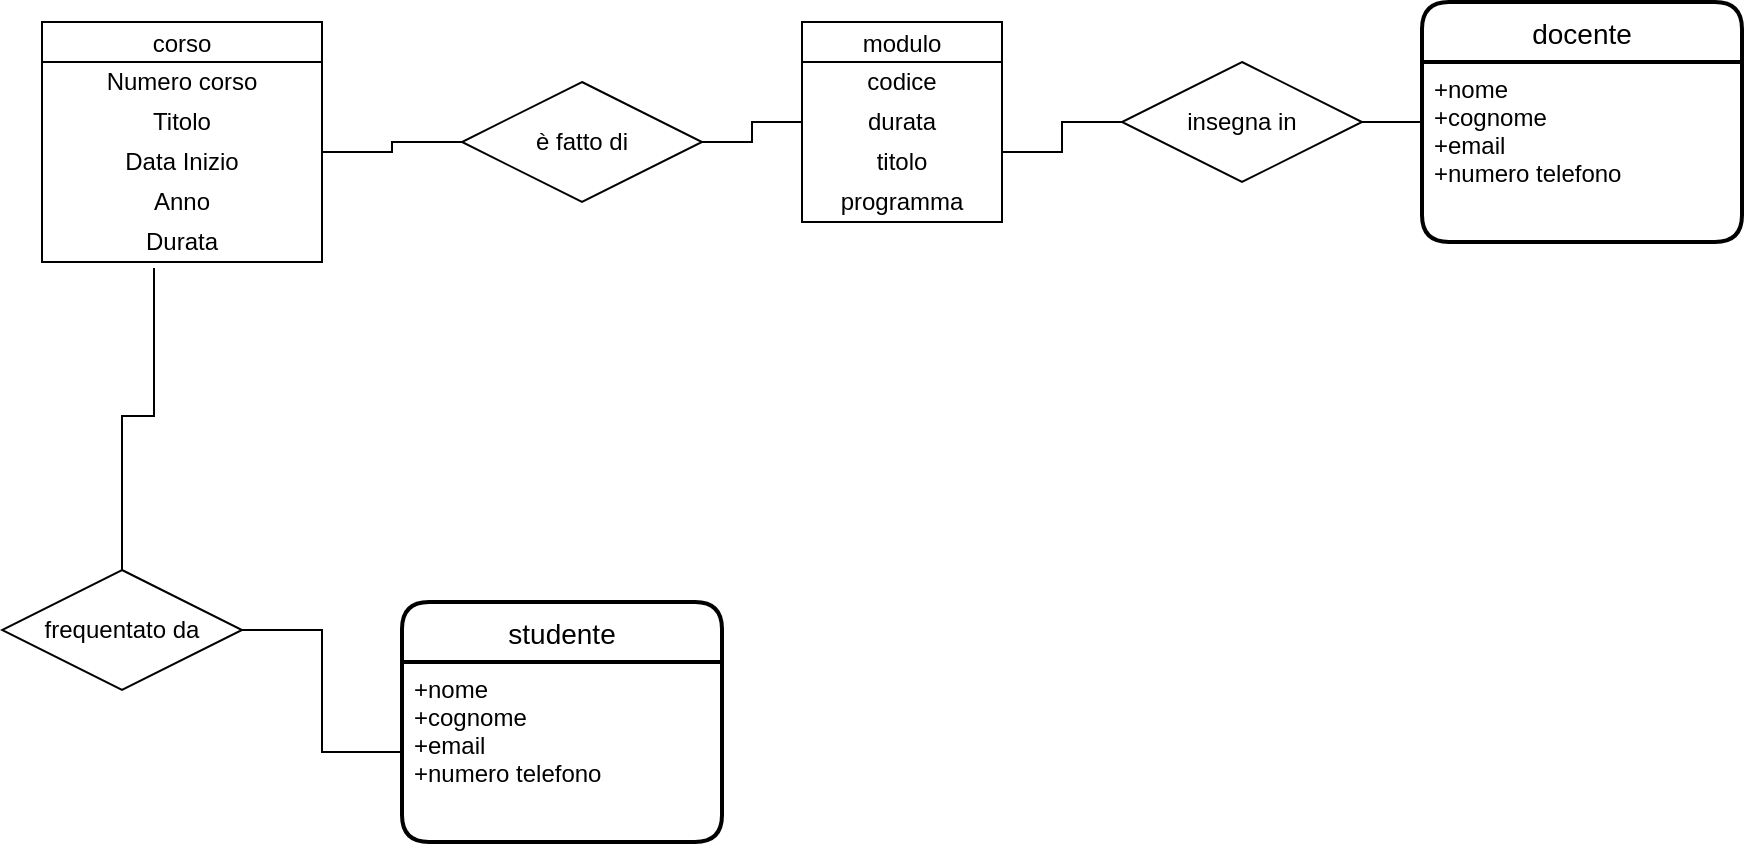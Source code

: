 <mxfile version="15.4.0" type="device" pages="4"><diagram id="eViBELIi-Plie3x0tIch" name="Modello concettuale (ER)"><mxGraphModel dx="782" dy="542" grid="1" gridSize="10" guides="1" tooltips="1" connect="1" arrows="1" fold="1" page="1" pageScale="1" pageWidth="1169" pageHeight="827" math="0" shadow="0"><root><mxCell id="0"/><mxCell id="1" parent="0"/><mxCell id="SafvsBY48DhO1j7XW-As-2" value="corso" style="swimlane;fontStyle=0;childLayout=stackLayout;horizontal=1;startSize=20;fillColor=#ffffff;horizontalStack=0;resizeParent=1;resizeParentMax=0;resizeLast=0;collapsible=0;marginBottom=0;swimlaneFillColor=#ffffff;" parent="1" vertex="1"><mxGeometry x="140" y="80" width="140" height="120" as="geometry"/></mxCell><mxCell id="SafvsBY48DhO1j7XW-As-3" value="Numero corso" style="text;html=1;strokeColor=none;fillColor=none;align=center;verticalAlign=middle;whiteSpace=wrap;rounded=0;" parent="SafvsBY48DhO1j7XW-As-2" vertex="1"><mxGeometry y="20" width="140" height="20" as="geometry"/></mxCell><mxCell id="SafvsBY48DhO1j7XW-As-4" value="Titolo" style="text;html=1;strokeColor=none;fillColor=none;align=center;verticalAlign=middle;whiteSpace=wrap;rounded=0;" parent="SafvsBY48DhO1j7XW-As-2" vertex="1"><mxGeometry y="40" width="140" height="20" as="geometry"/></mxCell><mxCell id="SafvsBY48DhO1j7XW-As-6" value="Data Inizio" style="text;html=1;strokeColor=none;fillColor=none;align=center;verticalAlign=middle;whiteSpace=wrap;rounded=0;" parent="SafvsBY48DhO1j7XW-As-2" vertex="1"><mxGeometry y="60" width="140" height="20" as="geometry"/></mxCell><mxCell id="SafvsBY48DhO1j7XW-As-5" value="Anno" style="text;html=1;strokeColor=none;fillColor=none;align=center;verticalAlign=middle;whiteSpace=wrap;rounded=0;" parent="SafvsBY48DhO1j7XW-As-2" vertex="1"><mxGeometry y="80" width="140" height="20" as="geometry"/></mxCell><mxCell id="SafvsBY48DhO1j7XW-As-7" value="Durata" style="text;html=1;strokeColor=none;fillColor=none;align=center;verticalAlign=middle;whiteSpace=wrap;rounded=0;" parent="SafvsBY48DhO1j7XW-As-2" vertex="1"><mxGeometry y="100" width="140" height="20" as="geometry"/></mxCell><mxCell id="SafvsBY48DhO1j7XW-As-8" value="modulo" style="swimlane;fontStyle=0;childLayout=stackLayout;horizontal=1;startSize=20;fillColor=#ffffff;horizontalStack=0;resizeParent=1;resizeParentMax=0;resizeLast=0;collapsible=0;marginBottom=0;swimlaneFillColor=#ffffff;" parent="1" vertex="1"><mxGeometry x="520" y="80" width="100" height="100" as="geometry"/></mxCell><mxCell id="SafvsBY48DhO1j7XW-As-9" value="codice" style="text;html=1;strokeColor=none;fillColor=none;align=center;verticalAlign=middle;whiteSpace=wrap;rounded=0;" parent="SafvsBY48DhO1j7XW-As-8" vertex="1"><mxGeometry y="20" width="100" height="20" as="geometry"/></mxCell><mxCell id="SafvsBY48DhO1j7XW-As-11" value="durata" style="text;html=1;strokeColor=none;fillColor=none;align=center;verticalAlign=middle;whiteSpace=wrap;rounded=0;" parent="SafvsBY48DhO1j7XW-As-8" vertex="1"><mxGeometry y="40" width="100" height="20" as="geometry"/></mxCell><mxCell id="SafvsBY48DhO1j7XW-As-10" value="titolo" style="text;html=1;strokeColor=none;fillColor=none;align=center;verticalAlign=middle;whiteSpace=wrap;rounded=0;" parent="SafvsBY48DhO1j7XW-As-8" vertex="1"><mxGeometry y="60" width="100" height="20" as="geometry"/></mxCell><mxCell id="SafvsBY48DhO1j7XW-As-12" value="programma" style="text;html=1;strokeColor=none;fillColor=none;align=center;verticalAlign=middle;whiteSpace=wrap;rounded=0;" parent="SafvsBY48DhO1j7XW-As-8" vertex="1"><mxGeometry y="80" width="100" height="20" as="geometry"/></mxCell><mxCell id="SafvsBY48DhO1j7XW-As-13" value="studente" style="swimlane;childLayout=stackLayout;horizontal=1;startSize=30;horizontalStack=0;rounded=1;fontSize=14;fontStyle=0;strokeWidth=2;resizeParent=0;resizeLast=1;shadow=0;dashed=0;align=center;" parent="1" vertex="1"><mxGeometry x="320" y="370" width="160" height="120" as="geometry"/></mxCell><mxCell id="SafvsBY48DhO1j7XW-As-14" value="+nome&#10;+cognome&#10;+email&#10;+numero telefono" style="align=left;strokeColor=none;fillColor=none;spacingLeft=4;fontSize=12;verticalAlign=top;resizable=0;rotatable=0;part=1;" parent="SafvsBY48DhO1j7XW-As-13" vertex="1"><mxGeometry y="30" width="160" height="90" as="geometry"/></mxCell><mxCell id="SafvsBY48DhO1j7XW-As-16" value="docente" style="swimlane;childLayout=stackLayout;horizontal=1;startSize=30;horizontalStack=0;rounded=1;fontSize=14;fontStyle=0;strokeWidth=2;resizeParent=0;resizeLast=1;shadow=0;dashed=0;align=center;" parent="1" vertex="1"><mxGeometry x="830" y="70" width="160" height="120" as="geometry"/></mxCell><mxCell id="SafvsBY48DhO1j7XW-As-17" value="+nome&#10;+cognome&#10;+email&#10;+numero telefono" style="align=left;strokeColor=none;fillColor=none;spacingLeft=4;fontSize=12;verticalAlign=top;resizable=0;rotatable=0;part=1;" parent="SafvsBY48DhO1j7XW-As-16" vertex="1"><mxGeometry y="30" width="160" height="90" as="geometry"/></mxCell><mxCell id="SafvsBY48DhO1j7XW-As-19" style="edgeStyle=orthogonalEdgeStyle;rounded=0;orthogonalLoop=1;jettySize=auto;html=1;entryX=0;entryY=0.5;entryDx=0;entryDy=0;endArrow=none;endFill=0;" parent="1" source="SafvsBY48DhO1j7XW-As-18" target="SafvsBY48DhO1j7XW-As-11" edge="1"><mxGeometry relative="1" as="geometry"/></mxCell><mxCell id="SafvsBY48DhO1j7XW-As-20" style="edgeStyle=orthogonalEdgeStyle;rounded=0;orthogonalLoop=1;jettySize=auto;html=1;entryX=1;entryY=0.25;entryDx=0;entryDy=0;endArrow=none;endFill=0;" parent="1" source="SafvsBY48DhO1j7XW-As-18" target="SafvsBY48DhO1j7XW-As-6" edge="1"><mxGeometry relative="1" as="geometry"/></mxCell><mxCell id="SafvsBY48DhO1j7XW-As-18" value="è fatto di" style="shape=rhombus;perimeter=rhombusPerimeter;whiteSpace=wrap;html=1;align=center;" parent="1" vertex="1"><mxGeometry x="350" y="110" width="120" height="60" as="geometry"/></mxCell><mxCell id="SafvsBY48DhO1j7XW-As-22" style="edgeStyle=orthogonalEdgeStyle;rounded=0;orthogonalLoop=1;jettySize=auto;html=1;entryX=0.4;entryY=1.15;entryDx=0;entryDy=0;entryPerimeter=0;endArrow=none;endFill=0;" parent="1" source="SafvsBY48DhO1j7XW-As-21" target="SafvsBY48DhO1j7XW-As-7" edge="1"><mxGeometry relative="1" as="geometry"/></mxCell><mxCell id="SafvsBY48DhO1j7XW-As-23" style="edgeStyle=orthogonalEdgeStyle;rounded=0;orthogonalLoop=1;jettySize=auto;html=1;exitX=1;exitY=0.5;exitDx=0;exitDy=0;endArrow=none;endFill=0;" parent="1" source="SafvsBY48DhO1j7XW-As-21" target="SafvsBY48DhO1j7XW-As-14" edge="1"><mxGeometry relative="1" as="geometry"/></mxCell><mxCell id="SafvsBY48DhO1j7XW-As-21" value="frequentato da" style="shape=rhombus;perimeter=rhombusPerimeter;whiteSpace=wrap;html=1;align=center;" parent="1" vertex="1"><mxGeometry x="120" y="354" width="120" height="60" as="geometry"/></mxCell><mxCell id="SafvsBY48DhO1j7XW-As-26" style="edgeStyle=orthogonalEdgeStyle;rounded=0;orthogonalLoop=1;jettySize=auto;html=1;entryX=0;entryY=0.5;entryDx=0;entryDy=0;endArrow=none;endFill=0;" parent="1" source="SafvsBY48DhO1j7XW-As-25" target="SafvsBY48DhO1j7XW-As-16" edge="1"><mxGeometry relative="1" as="geometry"/></mxCell><mxCell id="SafvsBY48DhO1j7XW-As-27" style="edgeStyle=orthogonalEdgeStyle;rounded=0;orthogonalLoop=1;jettySize=auto;html=1;endArrow=none;endFill=0;entryX=1;entryY=0.25;entryDx=0;entryDy=0;" parent="1" source="SafvsBY48DhO1j7XW-As-25" target="SafvsBY48DhO1j7XW-As-10" edge="1"><mxGeometry relative="1" as="geometry"><mxPoint x="660" y="148" as="targetPoint"/></mxGeometry></mxCell><mxCell id="SafvsBY48DhO1j7XW-As-25" value="insegna in" style="shape=rhombus;perimeter=rhombusPerimeter;whiteSpace=wrap;html=1;align=center;" parent="1" vertex="1"><mxGeometry x="680" y="100" width="120" height="60" as="geometry"/></mxCell></root></mxGraphModel></diagram><diagram id="IpfDg7oNRi8Pyen35rBX" name="Modello logico"><mxGraphModel dx="782" dy="542" grid="1" gridSize="10" guides="1" tooltips="1" connect="1" arrows="1" fold="1" page="0" pageScale="1" pageWidth="1169" pageHeight="827" math="0" shadow="0"><root><mxCell id="yUrhg1mBOrD5nf9MVCBS-0"/><mxCell id="yUrhg1mBOrD5nf9MVCBS-1" parent="yUrhg1mBOrD5nf9MVCBS-0"/><mxCell id="64CmElUkE7GrdsHVr_JJ-1" style="edgeStyle=orthogonalEdgeStyle;rounded=0;orthogonalLoop=1;jettySize=auto;html=1;entryX=-0.01;entryY=0.767;entryDx=0;entryDy=0;entryPerimeter=0;startArrow=none;startFill=0;endArrow=ERmany;endFill=0;dashed=1;" parent="yUrhg1mBOrD5nf9MVCBS-1" source="yUrhg1mBOrD5nf9MVCBS-2" target="VW10PHXUck2UkP9u05Zh-7" edge="1"><mxGeometry relative="1" as="geometry"/></mxCell><mxCell id="yUrhg1mBOrD5nf9MVCBS-2" value="corso" style="shape=table;startSize=30;container=1;collapsible=1;childLayout=tableLayout;fixedRows=1;rowLines=0;fontStyle=1;align=center;resizeLast=1;" parent="yUrhg1mBOrD5nf9MVCBS-1" vertex="1"><mxGeometry x="110" y="90" width="250" height="160" as="geometry"/></mxCell><mxCell id="yUrhg1mBOrD5nf9MVCBS-3" value="" style="shape=partialRectangle;collapsible=0;dropTarget=0;pointerEvents=0;fillColor=none;top=0;left=0;bottom=1;right=0;points=[[0,0.5],[1,0.5]];portConstraint=eastwest;" parent="yUrhg1mBOrD5nf9MVCBS-2" vertex="1"><mxGeometry y="30" width="250" height="30" as="geometry"/></mxCell><mxCell id="yUrhg1mBOrD5nf9MVCBS-4" value="PK" style="shape=partialRectangle;connectable=0;fillColor=none;top=0;left=0;bottom=0;right=0;fontStyle=1;overflow=hidden;" parent="yUrhg1mBOrD5nf9MVCBS-3" vertex="1"><mxGeometry width="30" height="30" as="geometry"/></mxCell><mxCell id="yUrhg1mBOrD5nf9MVCBS-5" value="numero_corso: number(6)" style="shape=partialRectangle;connectable=0;fillColor=none;top=0;left=0;bottom=0;right=0;align=left;spacingLeft=6;fontStyle=5;overflow=hidden;" parent="yUrhg1mBOrD5nf9MVCBS-3" vertex="1"><mxGeometry x="30" width="220" height="30" as="geometry"/></mxCell><mxCell id="yUrhg1mBOrD5nf9MVCBS-6" value="" style="shape=partialRectangle;collapsible=0;dropTarget=0;pointerEvents=0;fillColor=none;top=0;left=0;bottom=0;right=0;points=[[0,0.5],[1,0.5]];portConstraint=eastwest;" parent="yUrhg1mBOrD5nf9MVCBS-2" vertex="1"><mxGeometry y="60" width="250" height="30" as="geometry"/></mxCell><mxCell id="yUrhg1mBOrD5nf9MVCBS-7" value="" style="shape=partialRectangle;connectable=0;fillColor=none;top=0;left=0;bottom=0;right=0;editable=1;overflow=hidden;" parent="yUrhg1mBOrD5nf9MVCBS-6" vertex="1"><mxGeometry width="30" height="30" as="geometry"/></mxCell><mxCell id="yUrhg1mBOrD5nf9MVCBS-8" value="titolo: char(100)" style="shape=partialRectangle;connectable=0;fillColor=none;top=0;left=0;bottom=0;right=0;align=left;spacingLeft=6;overflow=hidden;" parent="yUrhg1mBOrD5nf9MVCBS-6" vertex="1"><mxGeometry x="30" width="220" height="30" as="geometry"/></mxCell><mxCell id="yUrhg1mBOrD5nf9MVCBS-9" value="" style="shape=partialRectangle;collapsible=0;dropTarget=0;pointerEvents=0;fillColor=none;top=0;left=0;bottom=0;right=0;points=[[0,0.5],[1,0.5]];portConstraint=eastwest;" parent="yUrhg1mBOrD5nf9MVCBS-2" vertex="1"><mxGeometry y="90" width="250" height="30" as="geometry"/></mxCell><mxCell id="yUrhg1mBOrD5nf9MVCBS-10" value="" style="shape=partialRectangle;connectable=0;fillColor=none;top=0;left=0;bottom=0;right=0;editable=1;overflow=hidden;" parent="yUrhg1mBOrD5nf9MVCBS-9" vertex="1"><mxGeometry width="30" height="30" as="geometry"/></mxCell><mxCell id="yUrhg1mBOrD5nf9MVCBS-11" value="data_inizio: date" style="shape=partialRectangle;connectable=0;fillColor=none;top=0;left=0;bottom=0;right=0;align=left;spacingLeft=6;overflow=hidden;" parent="yUrhg1mBOrD5nf9MVCBS-9" vertex="1"><mxGeometry x="30" width="220" height="30" as="geometry"/></mxCell><mxCell id="yUrhg1mBOrD5nf9MVCBS-12" value="" style="shape=partialRectangle;collapsible=0;dropTarget=0;pointerEvents=0;fillColor=none;top=0;left=0;bottom=0;right=0;points=[[0,0.5],[1,0.5]];portConstraint=eastwest;" parent="yUrhg1mBOrD5nf9MVCBS-2" vertex="1"><mxGeometry y="120" width="250" height="30" as="geometry"/></mxCell><mxCell id="yUrhg1mBOrD5nf9MVCBS-13" value="" style="shape=partialRectangle;connectable=0;fillColor=none;top=0;left=0;bottom=0;right=0;editable=1;overflow=hidden;" parent="yUrhg1mBOrD5nf9MVCBS-12" vertex="1"><mxGeometry width="30" height="30" as="geometry"/></mxCell><mxCell id="yUrhg1mBOrD5nf9MVCBS-14" value="anno: date" style="shape=partialRectangle;connectable=0;fillColor=none;top=0;left=0;bottom=0;right=0;align=left;spacingLeft=6;overflow=hidden;" parent="yUrhg1mBOrD5nf9MVCBS-12" vertex="1"><mxGeometry x="30" width="220" height="30" as="geometry"/></mxCell><mxCell id="RLU_Y47sFgBisZPc5-D_-0" value="modulo" style="shape=table;startSize=30;container=1;collapsible=1;childLayout=tableLayout;fixedRows=1;rowLines=0;fontStyle=1;align=center;resizeLast=1;" parent="yUrhg1mBOrD5nf9MVCBS-1" vertex="1"><mxGeometry x="580" y="100" width="180" height="180" as="geometry"/></mxCell><mxCell id="RLU_Y47sFgBisZPc5-D_-1" value="" style="shape=partialRectangle;collapsible=0;dropTarget=0;pointerEvents=0;fillColor=none;top=0;left=0;bottom=1;right=0;points=[[0,0.5],[1,0.5]];portConstraint=eastwest;" parent="RLU_Y47sFgBisZPc5-D_-0" vertex="1"><mxGeometry y="30" width="180" height="30" as="geometry"/></mxCell><mxCell id="RLU_Y47sFgBisZPc5-D_-2" value="PK" style="shape=partialRectangle;connectable=0;fillColor=none;top=0;left=0;bottom=0;right=0;fontStyle=1;overflow=hidden;" parent="RLU_Y47sFgBisZPc5-D_-1" vertex="1"><mxGeometry width="30" height="30" as="geometry"/></mxCell><mxCell id="RLU_Y47sFgBisZPc5-D_-3" value="codice: number(2)" style="shape=partialRectangle;connectable=0;fillColor=none;top=0;left=0;bottom=0;right=0;align=left;spacingLeft=6;fontStyle=5;overflow=hidden;" parent="RLU_Y47sFgBisZPc5-D_-1" vertex="1"><mxGeometry x="30" width="150" height="30" as="geometry"/></mxCell><mxCell id="RLU_Y47sFgBisZPc5-D_-4" value="" style="shape=partialRectangle;collapsible=0;dropTarget=0;pointerEvents=0;fillColor=none;top=0;left=0;bottom=0;right=0;points=[[0,0.5],[1,0.5]];portConstraint=eastwest;" parent="RLU_Y47sFgBisZPc5-D_-0" vertex="1"><mxGeometry y="60" width="180" height="30" as="geometry"/></mxCell><mxCell id="RLU_Y47sFgBisZPc5-D_-5" value="" style="shape=partialRectangle;connectable=0;fillColor=none;top=0;left=0;bottom=0;right=0;editable=1;overflow=hidden;" parent="RLU_Y47sFgBisZPc5-D_-4" vertex="1"><mxGeometry width="30" height="30" as="geometry"/></mxCell><mxCell id="RLU_Y47sFgBisZPc5-D_-6" value="durata_ore: number" style="shape=partialRectangle;connectable=0;fillColor=none;top=0;left=0;bottom=0;right=0;align=left;spacingLeft=6;overflow=hidden;" parent="RLU_Y47sFgBisZPc5-D_-4" vertex="1"><mxGeometry x="30" width="150" height="30" as="geometry"/></mxCell><mxCell id="RLU_Y47sFgBisZPc5-D_-7" value="" style="shape=partialRectangle;collapsible=0;dropTarget=0;pointerEvents=0;fillColor=none;top=0;left=0;bottom=0;right=0;points=[[0,0.5],[1,0.5]];portConstraint=eastwest;" parent="RLU_Y47sFgBisZPc5-D_-0" vertex="1"><mxGeometry y="90" width="180" height="30" as="geometry"/></mxCell><mxCell id="RLU_Y47sFgBisZPc5-D_-8" value="" style="shape=partialRectangle;connectable=0;fillColor=none;top=0;left=0;bottom=0;right=0;editable=1;overflow=hidden;" parent="RLU_Y47sFgBisZPc5-D_-7" vertex="1"><mxGeometry width="30" height="30" as="geometry"/></mxCell><mxCell id="RLU_Y47sFgBisZPc5-D_-9" value="titolo: char(100)" style="shape=partialRectangle;connectable=0;fillColor=none;top=0;left=0;bottom=0;right=0;align=left;spacingLeft=6;overflow=hidden;" parent="RLU_Y47sFgBisZPc5-D_-7" vertex="1"><mxGeometry x="30" width="150" height="30" as="geometry"/></mxCell><mxCell id="RLU_Y47sFgBisZPc5-D_-10" value="" style="shape=partialRectangle;collapsible=0;dropTarget=0;pointerEvents=0;fillColor=none;top=0;left=0;bottom=0;right=0;points=[[0,0.5],[1,0.5]];portConstraint=eastwest;" parent="RLU_Y47sFgBisZPc5-D_-0" vertex="1"><mxGeometry y="120" width="180" height="30" as="geometry"/></mxCell><mxCell id="RLU_Y47sFgBisZPc5-D_-11" value="" style="shape=partialRectangle;connectable=0;fillColor=none;top=0;left=0;bottom=0;right=0;editable=1;overflow=hidden;" parent="RLU_Y47sFgBisZPc5-D_-10" vertex="1"><mxGeometry width="30" height="30" as="geometry"/></mxCell><mxCell id="RLU_Y47sFgBisZPc5-D_-12" value="programma: char(1000)" style="shape=partialRectangle;connectable=0;fillColor=none;top=0;left=0;bottom=0;right=0;align=left;spacingLeft=6;overflow=hidden;" parent="RLU_Y47sFgBisZPc5-D_-10" vertex="1"><mxGeometry x="30" width="150" height="30" as="geometry"/></mxCell><mxCell id="7bD0TqBngMq_pgf4taKg-0" style="edgeStyle=orthogonalEdgeStyle;rounded=0;orthogonalLoop=1;jettySize=auto;html=1;entryX=0;entryY=0.5;entryDx=0;entryDy=0;endArrow=ERmany;endFill=0;dashed=1;startArrow=ERmany;startFill=0;" parent="yUrhg1mBOrD5nf9MVCBS-1" source="yUrhg1mBOrD5nf9MVCBS-6" target="RLU_Y47sFgBisZPc5-D_-4" edge="1"><mxGeometry relative="1" as="geometry"/></mxCell><mxCell id="VW10PHXUck2UkP9u05Zh-0" value="studente" style="shape=table;startSize=30;container=1;collapsible=1;childLayout=tableLayout;fixedRows=1;rowLines=0;fontStyle=1;align=center;resizeLast=1;" parent="yUrhg1mBOrD5nf9MVCBS-1" vertex="1"><mxGeometry x="355" y="310" width="200" height="180" as="geometry"/></mxCell><mxCell id="VW10PHXUck2UkP9u05Zh-1" value="" style="shape=partialRectangle;collapsible=0;dropTarget=0;pointerEvents=0;fillColor=none;top=0;left=0;bottom=1;right=0;points=[[0,0.5],[1,0.5]];portConstraint=eastwest;" parent="VW10PHXUck2UkP9u05Zh-0" vertex="1"><mxGeometry y="30" width="200" height="30" as="geometry"/></mxCell><mxCell id="VW10PHXUck2UkP9u05Zh-2" value="PK" style="shape=partialRectangle;connectable=0;fillColor=none;top=0;left=0;bottom=0;right=0;fontStyle=1;overflow=hidden;" parent="VW10PHXUck2UkP9u05Zh-1" vertex="1"><mxGeometry width="30" height="30" as="geometry"/></mxCell><mxCell id="VW10PHXUck2UkP9u05Zh-3" value="codice_fiscale: char(16)" style="shape=partialRectangle;connectable=0;fillColor=none;top=0;left=0;bottom=0;right=0;align=left;spacingLeft=6;fontStyle=5;overflow=hidden;" parent="VW10PHXUck2UkP9u05Zh-1" vertex="1"><mxGeometry x="30" width="170" height="30" as="geometry"/></mxCell><mxCell id="VW10PHXUck2UkP9u05Zh-4" value="" style="shape=partialRectangle;collapsible=0;dropTarget=0;pointerEvents=0;fillColor=none;top=0;left=0;bottom=0;right=0;points=[[0,0.5],[1,0.5]];portConstraint=eastwest;" parent="VW10PHXUck2UkP9u05Zh-0" vertex="1"><mxGeometry y="60" width="200" height="30" as="geometry"/></mxCell><mxCell id="VW10PHXUck2UkP9u05Zh-5" value="" style="shape=partialRectangle;connectable=0;fillColor=none;top=0;left=0;bottom=0;right=0;editable=1;overflow=hidden;" parent="VW10PHXUck2UkP9u05Zh-4" vertex="1"><mxGeometry width="30" height="30" as="geometry"/></mxCell><mxCell id="VW10PHXUck2UkP9u05Zh-6" value="nome: char(30)" style="shape=partialRectangle;connectable=0;fillColor=none;top=0;left=0;bottom=0;right=0;align=left;spacingLeft=6;overflow=hidden;" parent="VW10PHXUck2UkP9u05Zh-4" vertex="1"><mxGeometry x="30" width="170" height="30" as="geometry"/></mxCell><mxCell id="VW10PHXUck2UkP9u05Zh-7" value="" style="shape=partialRectangle;collapsible=0;dropTarget=0;pointerEvents=0;fillColor=none;top=0;left=0;bottom=0;right=0;points=[[0,0.5],[1,0.5]];portConstraint=eastwest;" parent="VW10PHXUck2UkP9u05Zh-0" vertex="1"><mxGeometry y="90" width="200" height="30" as="geometry"/></mxCell><mxCell id="VW10PHXUck2UkP9u05Zh-8" value="" style="shape=partialRectangle;connectable=0;fillColor=none;top=0;left=0;bottom=0;right=0;editable=1;overflow=hidden;" parent="VW10PHXUck2UkP9u05Zh-7" vertex="1"><mxGeometry width="30" height="30" as="geometry"/></mxCell><mxCell id="VW10PHXUck2UkP9u05Zh-9" value="cognome: char(30)" style="shape=partialRectangle;connectable=0;fillColor=none;top=0;left=0;bottom=0;right=0;align=left;spacingLeft=6;overflow=hidden;" parent="VW10PHXUck2UkP9u05Zh-7" vertex="1"><mxGeometry x="30" width="170" height="30" as="geometry"/></mxCell><mxCell id="VW10PHXUck2UkP9u05Zh-10" value="" style="shape=partialRectangle;collapsible=0;dropTarget=0;pointerEvents=0;fillColor=none;top=0;left=0;bottom=0;right=0;points=[[0,0.5],[1,0.5]];portConstraint=eastwest;" parent="VW10PHXUck2UkP9u05Zh-0" vertex="1"><mxGeometry y="120" width="200" height="30" as="geometry"/></mxCell><mxCell id="VW10PHXUck2UkP9u05Zh-11" value="" style="shape=partialRectangle;connectable=0;fillColor=none;top=0;left=0;bottom=0;right=0;editable=1;overflow=hidden;" parent="VW10PHXUck2UkP9u05Zh-10" vertex="1"><mxGeometry width="30" height="30" as="geometry"/></mxCell><mxCell id="VW10PHXUck2UkP9u05Zh-12" value="email: char(50)" style="shape=partialRectangle;connectable=0;fillColor=none;top=0;left=0;bottom=0;right=0;align=left;spacingLeft=6;overflow=hidden;" parent="VW10PHXUck2UkP9u05Zh-10" vertex="1"><mxGeometry x="30" width="170" height="30" as="geometry"/></mxCell><mxCell id="64CmElUkE7GrdsHVr_JJ-0" value="numero_telefono: char(10)" style="text;html=1;strokeColor=none;fillColor=none;align=left;verticalAlign=middle;whiteSpace=wrap;rounded=0;" parent="yUrhg1mBOrD5nf9MVCBS-1" vertex="1"><mxGeometry x="385" y="460" width="170" height="20" as="geometry"/></mxCell><mxCell id="64CmElUkE7GrdsHVr_JJ-2" value="1" style="text;html=1;strokeColor=none;fillColor=none;align=center;verticalAlign=middle;whiteSpace=wrap;rounded=0;" parent="yUrhg1mBOrD5nf9MVCBS-1" vertex="1"><mxGeometry x="230" y="260" width="40" height="20" as="geometry"/></mxCell><mxCell id="64CmElUkE7GrdsHVr_JJ-3" value="(0, n)" style="text;html=1;strokeColor=none;fillColor=none;align=center;verticalAlign=middle;whiteSpace=wrap;rounded=0;" parent="yUrhg1mBOrD5nf9MVCBS-1" vertex="1"><mxGeometry x="300" y="430" width="40" height="20" as="geometry"/></mxCell><mxCell id="FK8D0k-M-oJCcB3iEdFC-0" value="ordine: number" style="shape=partialRectangle;connectable=0;fillColor=none;top=0;left=0;bottom=0;right=0;align=left;spacingLeft=6;overflow=hidden;" parent="yUrhg1mBOrD5nf9MVCBS-1" vertex="1"><mxGeometry x="610" y="250" width="150" height="30" as="geometry"/></mxCell></root></mxGraphModel></diagram><diagram id="bIMyQRD-GxKW484X2Mks" name="Modello fisico"><mxGraphModel dx="782" dy="542" grid="1" gridSize="10" guides="1" tooltips="1" connect="1" arrows="1" fold="1" page="1" pageScale="1" pageWidth="1169" pageHeight="827" math="0" shadow="0"><root><mxCell id="CnJNvABIpB22xiIhBgdF-0"/><mxCell id="CnJNvABIpB22xiIhBgdF-1" parent="CnJNvABIpB22xiIhBgdF-0"/><mxCell id="5b9fq92ne-uuNz2t49-M-0" value="corso" style="shape=table;startSize=30;container=1;collapsible=1;childLayout=tableLayout;fixedRows=1;rowLines=0;fontStyle=1;align=center;resizeLast=1;" parent="CnJNvABIpB22xiIhBgdF-1" vertex="1"><mxGeometry x="110" y="90" width="250" height="160" as="geometry"/></mxCell><mxCell id="5b9fq92ne-uuNz2t49-M-1" value="" style="shape=partialRectangle;collapsible=0;dropTarget=0;pointerEvents=0;fillColor=none;top=0;left=0;bottom=1;right=0;points=[[0,0.5],[1,0.5]];portConstraint=eastwest;" parent="5b9fq92ne-uuNz2t49-M-0" vertex="1"><mxGeometry y="30" width="250" height="30" as="geometry"/></mxCell><mxCell id="5b9fq92ne-uuNz2t49-M-2" value="PK" style="shape=partialRectangle;connectable=0;fillColor=none;top=0;left=0;bottom=0;right=0;fontStyle=1;overflow=hidden;" parent="5b9fq92ne-uuNz2t49-M-1" vertex="1"><mxGeometry width="30" height="30" as="geometry"/></mxCell><mxCell id="5b9fq92ne-uuNz2t49-M-3" value="numero_corso: number(6)" style="shape=partialRectangle;connectable=0;fillColor=none;top=0;left=0;bottom=0;right=0;align=left;spacingLeft=6;fontStyle=5;overflow=hidden;" parent="5b9fq92ne-uuNz2t49-M-1" vertex="1"><mxGeometry x="30" width="220" height="30" as="geometry"/></mxCell><mxCell id="5b9fq92ne-uuNz2t49-M-4" value="" style="shape=partialRectangle;collapsible=0;dropTarget=0;pointerEvents=0;fillColor=none;top=0;left=0;bottom=0;right=0;points=[[0,0.5],[1,0.5]];portConstraint=eastwest;" parent="5b9fq92ne-uuNz2t49-M-0" vertex="1"><mxGeometry y="60" width="250" height="30" as="geometry"/></mxCell><mxCell id="5b9fq92ne-uuNz2t49-M-5" value="" style="shape=partialRectangle;connectable=0;fillColor=none;top=0;left=0;bottom=0;right=0;editable=1;overflow=hidden;" parent="5b9fq92ne-uuNz2t49-M-4" vertex="1"><mxGeometry width="30" height="30" as="geometry"/></mxCell><mxCell id="5b9fq92ne-uuNz2t49-M-6" value="titolo: char(100)" style="shape=partialRectangle;connectable=0;fillColor=none;top=0;left=0;bottom=0;right=0;align=left;spacingLeft=6;overflow=hidden;" parent="5b9fq92ne-uuNz2t49-M-4" vertex="1"><mxGeometry x="30" width="220" height="30" as="geometry"/></mxCell><mxCell id="5b9fq92ne-uuNz2t49-M-7" value="" style="shape=partialRectangle;collapsible=0;dropTarget=0;pointerEvents=0;fillColor=none;top=0;left=0;bottom=0;right=0;points=[[0,0.5],[1,0.5]];portConstraint=eastwest;" parent="5b9fq92ne-uuNz2t49-M-0" vertex="1"><mxGeometry y="90" width="250" height="30" as="geometry"/></mxCell><mxCell id="5b9fq92ne-uuNz2t49-M-8" value="" style="shape=partialRectangle;connectable=0;fillColor=none;top=0;left=0;bottom=0;right=0;editable=1;overflow=hidden;" parent="5b9fq92ne-uuNz2t49-M-7" vertex="1"><mxGeometry width="30" height="30" as="geometry"/></mxCell><mxCell id="5b9fq92ne-uuNz2t49-M-9" value="data_inizio: date" style="shape=partialRectangle;connectable=0;fillColor=none;top=0;left=0;bottom=0;right=0;align=left;spacingLeft=6;overflow=hidden;" parent="5b9fq92ne-uuNz2t49-M-7" vertex="1"><mxGeometry x="30" width="220" height="30" as="geometry"/></mxCell><mxCell id="5b9fq92ne-uuNz2t49-M-10" value="" style="shape=partialRectangle;collapsible=0;dropTarget=0;pointerEvents=0;fillColor=none;top=0;left=0;bottom=0;right=0;points=[[0,0.5],[1,0.5]];portConstraint=eastwest;" parent="5b9fq92ne-uuNz2t49-M-0" vertex="1"><mxGeometry y="120" width="250" height="30" as="geometry"/></mxCell><mxCell id="5b9fq92ne-uuNz2t49-M-11" value="" style="shape=partialRectangle;connectable=0;fillColor=none;top=0;left=0;bottom=0;right=0;editable=1;overflow=hidden;" parent="5b9fq92ne-uuNz2t49-M-10" vertex="1"><mxGeometry width="30" height="30" as="geometry"/></mxCell><mxCell id="5b9fq92ne-uuNz2t49-M-12" value="anno: date" style="shape=partialRectangle;connectable=0;fillColor=none;top=0;left=0;bottom=0;right=0;align=left;spacingLeft=6;overflow=hidden;" parent="5b9fq92ne-uuNz2t49-M-10" vertex="1"><mxGeometry x="30" width="220" height="30" as="geometry"/></mxCell><mxCell id="5b9fq92ne-uuNz2t49-M-13" value="studente" style="shape=table;startSize=30;container=1;collapsible=1;childLayout=tableLayout;fixedRows=1;rowLines=0;fontStyle=1;align=center;resizeLast=1;" parent="CnJNvABIpB22xiIhBgdF-1" vertex="1"><mxGeometry x="110" y="300" width="260" height="180" as="geometry"/></mxCell><mxCell id="5b9fq92ne-uuNz2t49-M-14" value="" style="shape=partialRectangle;collapsible=0;dropTarget=0;pointerEvents=0;fillColor=none;top=0;left=0;bottom=1;right=0;points=[[0,0.5],[1,0.5]];portConstraint=eastwest;" parent="5b9fq92ne-uuNz2t49-M-13" vertex="1"><mxGeometry y="30" width="260" height="30" as="geometry"/></mxCell><mxCell id="5b9fq92ne-uuNz2t49-M-15" value="PK" style="shape=partialRectangle;connectable=0;fillColor=none;top=0;left=0;bottom=0;right=0;fontStyle=1;overflow=hidden;" parent="5b9fq92ne-uuNz2t49-M-14" vertex="1"><mxGeometry width="30" height="30" as="geometry"/></mxCell><mxCell id="5b9fq92ne-uuNz2t49-M-16" value="codice_fiscale: char(16)" style="shape=partialRectangle;connectable=0;fillColor=none;top=0;left=0;bottom=0;right=0;align=left;spacingLeft=6;fontStyle=5;overflow=hidden;" parent="5b9fq92ne-uuNz2t49-M-14" vertex="1"><mxGeometry x="30" width="230" height="30" as="geometry"/></mxCell><mxCell id="5b9fq92ne-uuNz2t49-M-17" value="" style="shape=partialRectangle;collapsible=0;dropTarget=0;pointerEvents=0;fillColor=none;top=0;left=0;bottom=0;right=0;points=[[0,0.5],[1,0.5]];portConstraint=eastwest;" parent="5b9fq92ne-uuNz2t49-M-13" vertex="1"><mxGeometry y="60" width="260" height="30" as="geometry"/></mxCell><mxCell id="5b9fq92ne-uuNz2t49-M-18" value="" style="shape=partialRectangle;connectable=0;fillColor=none;top=0;left=0;bottom=0;right=0;editable=1;overflow=hidden;" parent="5b9fq92ne-uuNz2t49-M-17" vertex="1"><mxGeometry width="30" height="30" as="geometry"/></mxCell><mxCell id="5b9fq92ne-uuNz2t49-M-19" value="nome: char(30)" style="shape=partialRectangle;connectable=0;fillColor=none;top=0;left=0;bottom=0;right=0;align=left;spacingLeft=6;overflow=hidden;" parent="5b9fq92ne-uuNz2t49-M-17" vertex="1"><mxGeometry x="30" width="230" height="30" as="geometry"/></mxCell><mxCell id="5b9fq92ne-uuNz2t49-M-20" value="" style="shape=partialRectangle;collapsible=0;dropTarget=0;pointerEvents=0;fillColor=none;top=0;left=0;bottom=0;right=0;points=[[0,0.5],[1,0.5]];portConstraint=eastwest;" parent="5b9fq92ne-uuNz2t49-M-13" vertex="1"><mxGeometry y="90" width="260" height="30" as="geometry"/></mxCell><mxCell id="5b9fq92ne-uuNz2t49-M-21" value="" style="shape=partialRectangle;connectable=0;fillColor=none;top=0;left=0;bottom=0;right=0;editable=1;overflow=hidden;" parent="5b9fq92ne-uuNz2t49-M-20" vertex="1"><mxGeometry width="30" height="30" as="geometry"/></mxCell><mxCell id="5b9fq92ne-uuNz2t49-M-22" value="cognome: char(30)" style="shape=partialRectangle;connectable=0;fillColor=none;top=0;left=0;bottom=0;right=0;align=left;spacingLeft=6;overflow=hidden;" parent="5b9fq92ne-uuNz2t49-M-20" vertex="1"><mxGeometry x="30" width="230" height="30" as="geometry"/></mxCell><mxCell id="5b9fq92ne-uuNz2t49-M-23" value="" style="shape=partialRectangle;collapsible=0;dropTarget=0;pointerEvents=0;fillColor=none;top=0;left=0;bottom=0;right=0;points=[[0,0.5],[1,0.5]];portConstraint=eastwest;" parent="5b9fq92ne-uuNz2t49-M-13" vertex="1"><mxGeometry y="120" width="260" height="30" as="geometry"/></mxCell><mxCell id="5b9fq92ne-uuNz2t49-M-24" value="" style="shape=partialRectangle;connectable=0;fillColor=none;top=0;left=0;bottom=0;right=0;editable=1;overflow=hidden;" parent="5b9fq92ne-uuNz2t49-M-23" vertex="1"><mxGeometry width="30" height="30" as="geometry"/></mxCell><mxCell id="5b9fq92ne-uuNz2t49-M-25" value="email: char(50)" style="shape=partialRectangle;connectable=0;fillColor=none;top=0;left=0;bottom=0;right=0;align=left;spacingLeft=6;overflow=hidden;" parent="5b9fq92ne-uuNz2t49-M-23" vertex="1"><mxGeometry x="30" width="230" height="30" as="geometry"/></mxCell><mxCell id="5b9fq92ne-uuNz2t49-M-26" value="corso_numero_corso: number(6)" style="shape=partialRectangle;connectable=0;fillColor=none;top=0;left=0;bottom=0;right=0;align=left;spacingLeft=6;overflow=hidden;" parent="CnJNvABIpB22xiIhBgdF-1" vertex="1"><mxGeometry x="140" y="450" width="220" height="30" as="geometry"/></mxCell><mxCell id="5b9fq92ne-uuNz2t49-M-27" value="FK" style="shape=partialRectangle;connectable=0;fillColor=none;top=0;left=0;bottom=0;right=0;fontStyle=1;overflow=hidden;" parent="CnJNvABIpB22xiIhBgdF-1" vertex="1"><mxGeometry x="110" y="450" width="30" height="30" as="geometry"/></mxCell><mxCell id="gsXg5IClFUOMvnUL1nQ7-0" value="modulo" style="shape=table;startSize=30;container=1;collapsible=1;childLayout=tableLayout;fixedRows=1;rowLines=0;fontStyle=1;align=center;resizeLast=1;" parent="CnJNvABIpB22xiIhBgdF-1" vertex="1"><mxGeometry x="510" y="80" width="180" height="180" as="geometry"/></mxCell><mxCell id="gsXg5IClFUOMvnUL1nQ7-1" value="" style="shape=partialRectangle;collapsible=0;dropTarget=0;pointerEvents=0;fillColor=none;top=0;left=0;bottom=1;right=0;points=[[0,0.5],[1,0.5]];portConstraint=eastwest;" parent="gsXg5IClFUOMvnUL1nQ7-0" vertex="1"><mxGeometry y="30" width="180" height="30" as="geometry"/></mxCell><mxCell id="gsXg5IClFUOMvnUL1nQ7-2" value="PK" style="shape=partialRectangle;connectable=0;fillColor=none;top=0;left=0;bottom=0;right=0;fontStyle=1;overflow=hidden;" parent="gsXg5IClFUOMvnUL1nQ7-1" vertex="1"><mxGeometry width="30" height="30" as="geometry"/></mxCell><mxCell id="gsXg5IClFUOMvnUL1nQ7-3" value="codice: number(2)" style="shape=partialRectangle;connectable=0;fillColor=none;top=0;left=0;bottom=0;right=0;align=left;spacingLeft=6;fontStyle=5;overflow=hidden;" parent="gsXg5IClFUOMvnUL1nQ7-1" vertex="1"><mxGeometry x="30" width="150" height="30" as="geometry"/></mxCell><mxCell id="gsXg5IClFUOMvnUL1nQ7-4" value="" style="shape=partialRectangle;collapsible=0;dropTarget=0;pointerEvents=0;fillColor=none;top=0;left=0;bottom=0;right=0;points=[[0,0.5],[1,0.5]];portConstraint=eastwest;" parent="gsXg5IClFUOMvnUL1nQ7-0" vertex="1"><mxGeometry y="60" width="180" height="30" as="geometry"/></mxCell><mxCell id="gsXg5IClFUOMvnUL1nQ7-5" value="" style="shape=partialRectangle;connectable=0;fillColor=none;top=0;left=0;bottom=0;right=0;editable=1;overflow=hidden;" parent="gsXg5IClFUOMvnUL1nQ7-4" vertex="1"><mxGeometry width="30" height="30" as="geometry"/></mxCell><mxCell id="gsXg5IClFUOMvnUL1nQ7-6" value="durata_ore: number" style="shape=partialRectangle;connectable=0;fillColor=none;top=0;left=0;bottom=0;right=0;align=left;spacingLeft=6;overflow=hidden;" parent="gsXg5IClFUOMvnUL1nQ7-4" vertex="1"><mxGeometry x="30" width="150" height="30" as="geometry"/></mxCell><mxCell id="gsXg5IClFUOMvnUL1nQ7-7" value="" style="shape=partialRectangle;collapsible=0;dropTarget=0;pointerEvents=0;fillColor=none;top=0;left=0;bottom=0;right=0;points=[[0,0.5],[1,0.5]];portConstraint=eastwest;" parent="gsXg5IClFUOMvnUL1nQ7-0" vertex="1"><mxGeometry y="90" width="180" height="30" as="geometry"/></mxCell><mxCell id="gsXg5IClFUOMvnUL1nQ7-8" value="" style="shape=partialRectangle;connectable=0;fillColor=none;top=0;left=0;bottom=0;right=0;editable=1;overflow=hidden;" parent="gsXg5IClFUOMvnUL1nQ7-7" vertex="1"><mxGeometry width="30" height="30" as="geometry"/></mxCell><mxCell id="gsXg5IClFUOMvnUL1nQ7-9" value="titolo: char(100)" style="shape=partialRectangle;connectable=0;fillColor=none;top=0;left=0;bottom=0;right=0;align=left;spacingLeft=6;overflow=hidden;" parent="gsXg5IClFUOMvnUL1nQ7-7" vertex="1"><mxGeometry x="30" width="150" height="30" as="geometry"/></mxCell><mxCell id="gsXg5IClFUOMvnUL1nQ7-10" value="" style="shape=partialRectangle;collapsible=0;dropTarget=0;pointerEvents=0;fillColor=none;top=0;left=0;bottom=0;right=0;points=[[0,0.5],[1,0.5]];portConstraint=eastwest;" parent="gsXg5IClFUOMvnUL1nQ7-0" vertex="1"><mxGeometry y="120" width="180" height="30" as="geometry"/></mxCell><mxCell id="gsXg5IClFUOMvnUL1nQ7-11" value="" style="shape=partialRectangle;connectable=0;fillColor=none;top=0;left=0;bottom=0;right=0;editable=1;overflow=hidden;" parent="gsXg5IClFUOMvnUL1nQ7-10" vertex="1"><mxGeometry width="30" height="30" as="geometry"/></mxCell><mxCell id="gsXg5IClFUOMvnUL1nQ7-12" value="programma: char(1000)" style="shape=partialRectangle;connectable=0;fillColor=none;top=0;left=0;bottom=0;right=0;align=left;spacingLeft=6;overflow=hidden;" parent="gsXg5IClFUOMvnUL1nQ7-10" vertex="1"><mxGeometry x="30" width="150" height="30" as="geometry"/></mxCell><mxCell id="MTr3UDu45FHe8ExHBqmO-0" value="corso_modulo" style="shape=table;startSize=30;container=1;collapsible=1;childLayout=tableLayout;fixedRows=1;rowLines=0;fontStyle=0;align=center;resizeLast=1;fillColor=#fff2cc;strokeColor=#d6b656;" parent="CnJNvABIpB22xiIhBgdF-1" vertex="1"><mxGeometry x="490" y="300" width="330" height="90" as="geometry"/></mxCell><mxCell id="MTr3UDu45FHe8ExHBqmO-1" value="" style="shape=partialRectangle;collapsible=0;dropTarget=0;pointerEvents=0;fillColor=none;top=0;left=0;bottom=1;right=0;points=[[0,0.5],[1,0.5]];portConstraint=eastwest;" parent="MTr3UDu45FHe8ExHBqmO-0" vertex="1"><mxGeometry y="30" width="330" height="30" as="geometry"/></mxCell><mxCell id="MTr3UDu45FHe8ExHBqmO-2" value="PFK_corso" style="shape=partialRectangle;connectable=0;fillColor=none;top=0;left=0;bottom=0;right=0;fontStyle=1;overflow=hidden;" parent="MTr3UDu45FHe8ExHBqmO-1" vertex="1"><mxGeometry width="70" height="30" as="geometry"/></mxCell><mxCell id="MTr3UDu45FHe8ExHBqmO-3" value="corso_numero_corso: number(6)" style="shape=partialRectangle;connectable=0;fillColor=none;top=0;left=0;bottom=0;right=0;align=left;spacingLeft=6;fontStyle=0;overflow=hidden;" parent="MTr3UDu45FHe8ExHBqmO-1" vertex="1"><mxGeometry x="70" width="260" height="30" as="geometry"/></mxCell><mxCell id="MTr3UDu45FHe8ExHBqmO-4" value="" style="shape=partialRectangle;collapsible=0;dropTarget=0;pointerEvents=0;fillColor=none;top=0;left=0;bottom=0;right=0;points=[[0,0.5],[1,0.5]];portConstraint=eastwest;" parent="MTr3UDu45FHe8ExHBqmO-0" vertex="1"><mxGeometry y="60" width="330" height="30" as="geometry"/></mxCell><mxCell id="MTr3UDu45FHe8ExHBqmO-5" value="PFK_modulo" style="shape=partialRectangle;connectable=0;fillColor=none;top=0;left=0;bottom=0;right=0;editable=1;overflow=hidden;" parent="MTr3UDu45FHe8ExHBqmO-4" vertex="1"><mxGeometry width="70" height="30" as="geometry"/></mxCell><mxCell id="MTr3UDu45FHe8ExHBqmO-6" value="modulo_codice: number(2)" style="shape=partialRectangle;connectable=0;fillColor=none;top=0;left=0;bottom=0;right=0;align=left;spacingLeft=6;overflow=hidden;" parent="MTr3UDu45FHe8ExHBqmO-4" vertex="1"><mxGeometry x="70" width="260" height="30" as="geometry"/></mxCell></root></mxGraphModel></diagram><diagram id="z2qEbS-_82tWXNN_0B1v" name="Autoassociazioni"><mxGraphModel dx="782" dy="542" grid="1" gridSize="10" guides="1" tooltips="1" connect="1" arrows="1" fold="1" page="1" pageScale="1" pageWidth="1169" pageHeight="827" math="0" shadow="0"><root><mxCell id="hfxuGWwVa20puNSGimZw-0"/><mxCell id="hfxuGWwVa20puNSGimZw-1" parent="hfxuGWwVa20puNSGimZw-0"/></root></mxGraphModel></diagram></mxfile>